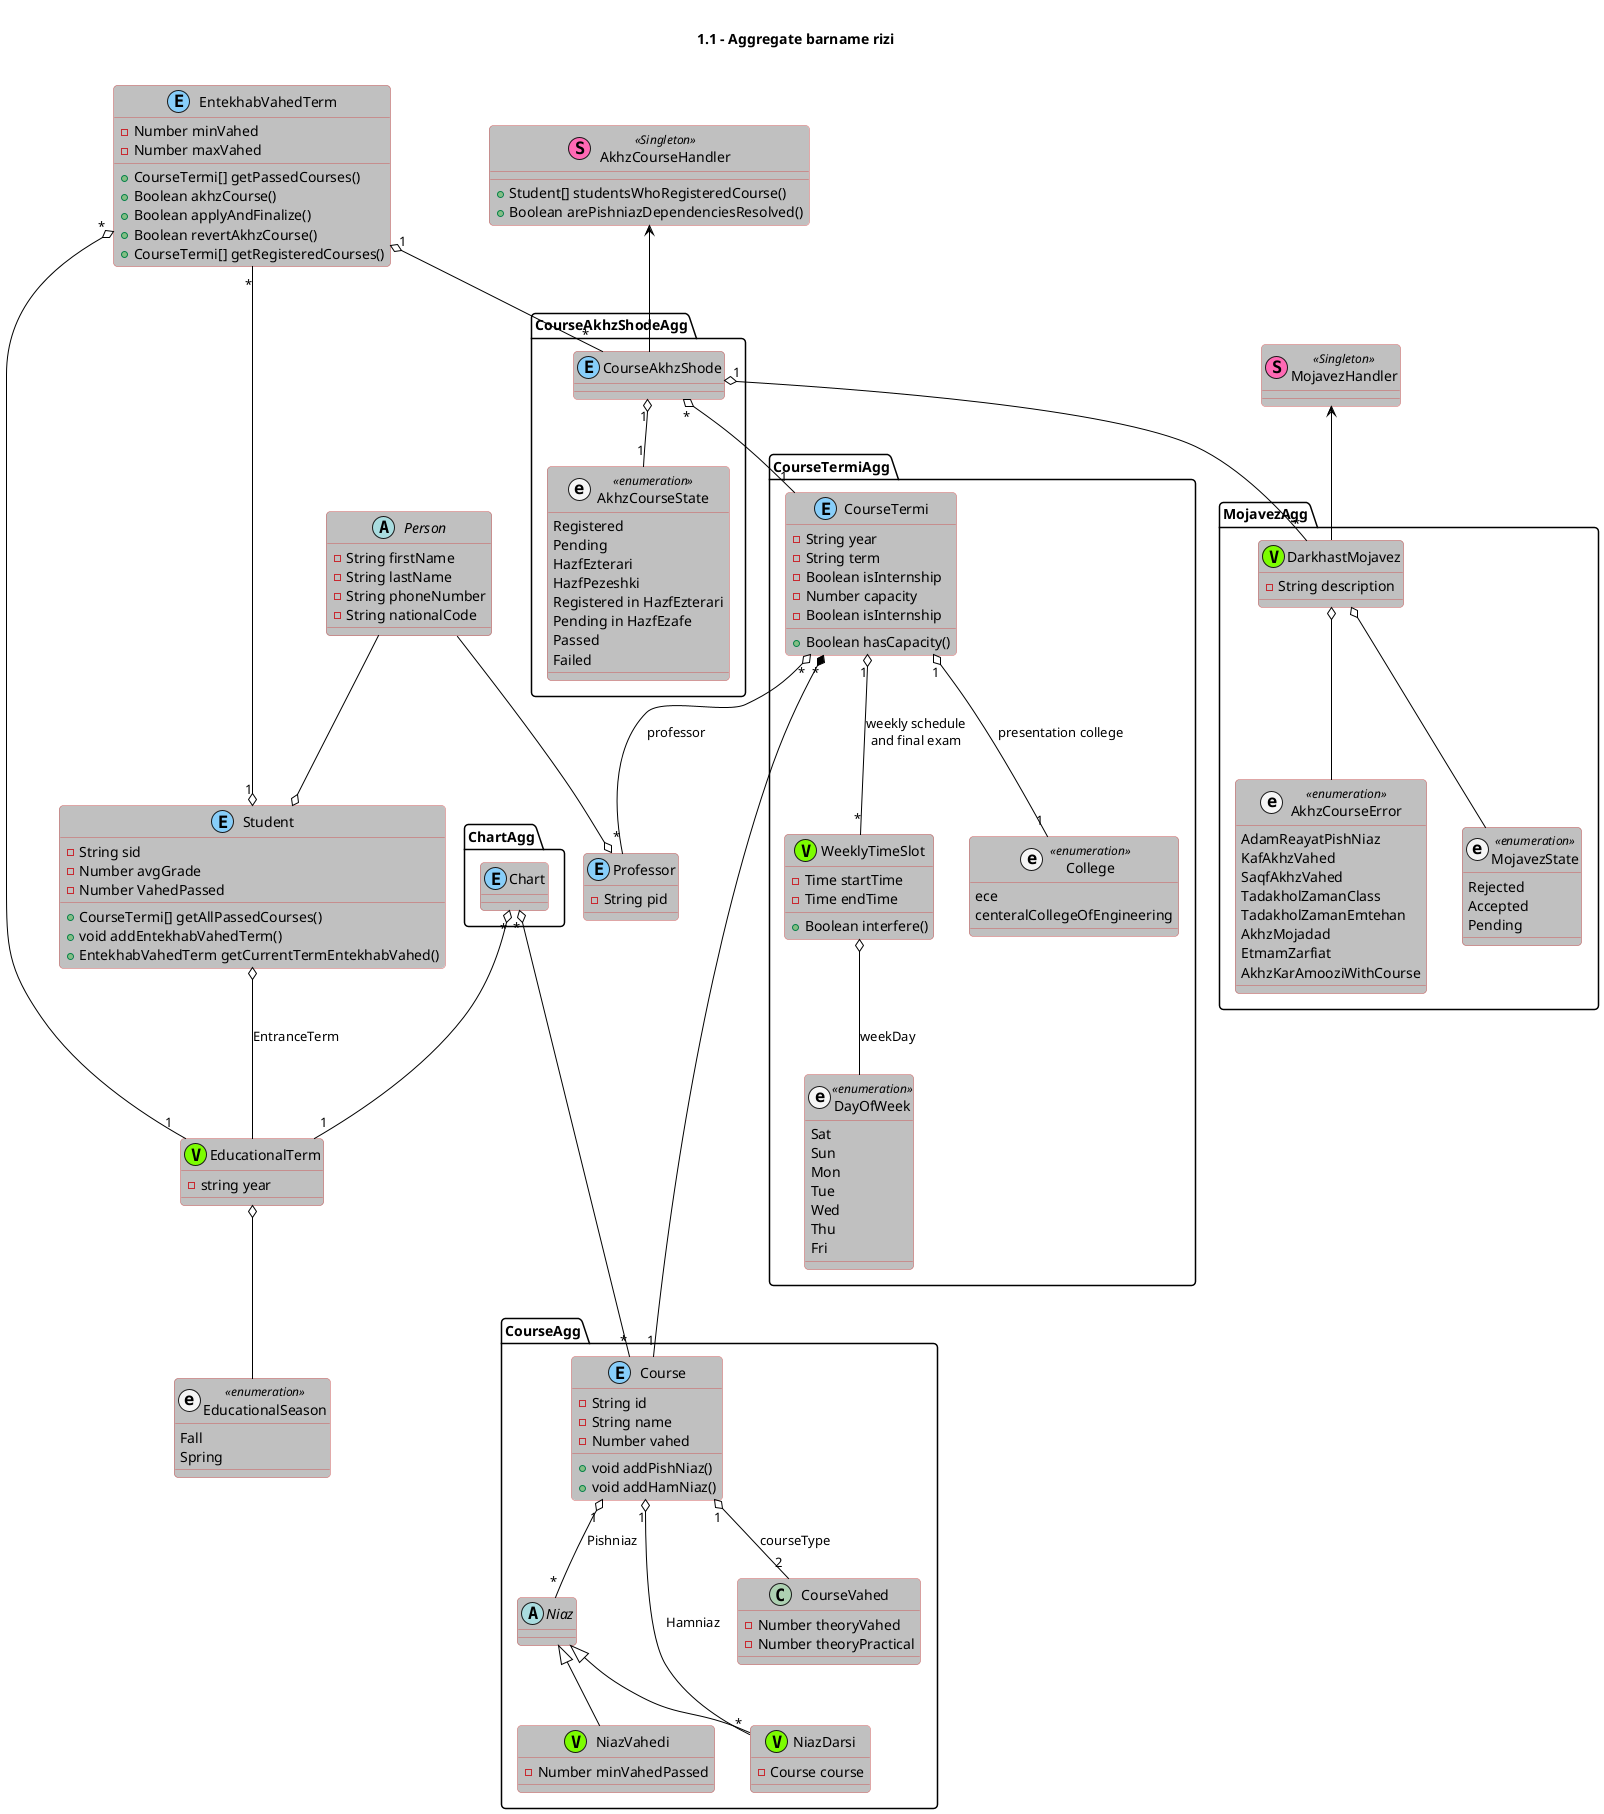 @startuml

skinparam roundcorner 8

skinparam class {
	BackgroundColor #C0C0C0
	ArrowColor black
	BorderColor IndianRed
}

skinparam stereotypeCBackgroundColor gold
skinparam stereotypeIBackgroundColor AntiqueWhite
skinparam stereotypeABackgroundColor yellow

title \n1.1 - Aggregate barname rizi\n

abstract class Person {
  - String firstName
  - String lastName
  - String phoneNumber
  - String nationalCode
}
Person --o Student

class Student << (E,LightSkyBlue) >> {
  - String sid
  - Number avgGrade
  - Number VahedPassed
  + CourseTermi[] getAllPassedCourses()
  + void addEntekhabVahedTerm()
  + EntekhabVahedTerm getCurrentTermEntekhabVahed()
}


Student o-- EducationalTerm : EntranceTerm
enum EducationalSeason << (e,WhiteSmoke) enumeration>> {
  Fall
  Spring
}
class EducationalTerm << (V,LawnGreen) >> {
  - string year
}
EducationalTerm o-- EducationalSeason

Person --o Professor
class Professor << (E,LightSkyBlue) >> {
  - String pid
}

package ChartAgg {
  class Chart << (E,LightSkyBlue) >> {
  }
}
Chart "*" o-- "1" EducationalTerm
EntekhabVahedTerm "*" o-- "1" EducationalTerm

package CourseAgg {
  Chart "*" o--- "*" Course
  abstract class Niaz {
  }

  class Course << (E,LightSkyBlue) >> {
    - String id
    - String name
    - Number vahed
    + void addPishNiaz()
    + void addHamNiaz()
  }
  class NiazDarsi << (V,LawnGreen) >> {
    - Course course
  } 
  Niaz <|-- NiazDarsi

  class NiazVahedi << (V,LawnGreen) >> {
    - Number minVahedPassed
  } 
  Niaz <|-- NiazVahedi
  Course "1" o-- "*" Niaz : Pishniaz
  Course "1" o-- "*" NiazDarsi : Hamniaz
  Course "1" o-- "2" CourseVahed : courseType 

  class CourseVahed {
    - Number theoryVahed
    - Number theoryPractical
  }
}

package CourseTermiAgg {
  
  class CourseTermi << (E,LightSkyBlue) >> {
    - String year
    - String term
    - Boolean isInternship
    - Number capacity
    - Boolean isInternship
    + Boolean hasCapacity()
  }
  CourseTermi "*" *---- "1" Course
  CourseTermi "*" o-- "*" Professor : professor
  ' CourseTermi "*" o-- "*" Student : students
  CourseTermi "1" o-- "*" WeeklyTimeSlot : weekly schedule\nand final exam
  CourseTermi "1" o-- "1" College : presentation college
  class WeeklyTimeSlot << (V,LawnGreen) >> {
    - Time startTime
    - Time endTime
    + Boolean interfere()
  }
  WeeklyTimeSlot o-- DayOfWeek : weekDay
  enum DayOfWeek << (e,WhiteSmoke) enumeration>> {
    Sat
    Sun
    Mon
    Tue
    Wed
    Thu
    Fri
  }
  enum College << (e,WhiteSmoke) enumeration>> {
    ece
    centeralCollegeOfEngineering
  }

}


class EntekhabVahedTerm << (E,LightSkyBlue) >> {
  - Number minVahed
  - Number maxVahed
  + CourseTermi[] getPassedCourses()
  + Boolean akhzCourse()
  + Boolean applyAndFinalize()
  + Boolean revertAkhzCourse()
  + CourseTermi[] getRegisteredCourses()
}
EntekhabVahedTerm "*" --o "1" Student

package CourseAkhzShodeAgg {
  EntekhabVahedTerm "1" o-- "*" CourseAkhzShode
  
  enum AkhzCourseState << (e,WhiteSmoke) enumeration>> {
    Registered
    Pending
    HazfEzterari
    HazfPezeshki
    Registered in HazfEzterari
    Pending in HazfEzafe
    Passed
    Failed
  }
  class CourseAkhzShode << (E,LightSkyBlue) >> {
  }
  CourseAkhzShode "*" o-- "1" CourseTermi
  CourseAkhzShode "1" o-- "1" AkhzCourseState
}
AkhzCourseHandler <-- CourseAkhzShode
class AkhzCourseHandler << (S,HotPink) Singleton >> {
  + Student[] studentsWhoRegisteredCourse()
  + Boolean arePishniazDependenciesResolved()
}



class MojavezHandler << (S,HotPink) Singleton >> {
}



package MojavezAgg {
  MojavezHandler <-- DarkhastMojavez
  ' MojavezHandler <-- AkhzCourseError
  enum AkhzCourseError << (e,WhiteSmoke) enumeration >> {
    AdamReayatPishNiaz
    KafAkhzVahed
    SaqfAkhzVahed
    TadakholZamanClass
    TadakholZamanEmtehan
    AkhzMojadad
    EtmamZarfiat
    AkhzKarAmooziWithCourse
  }

  class DarkhastMojavez << (V,LawnGreen) >> {
    - String description
  }
  DarkhastMojavez o-- AkhzCourseError
  DarkhastMojavez o-- MojavezState
  CourseAkhzShode "1" o-- "*" DarkhastMojavez
  enum MojavezState << (e,WhiteSmoke) enumeration >> {
    Rejected
    Accepted
    Pending
  }
}

@enduml
